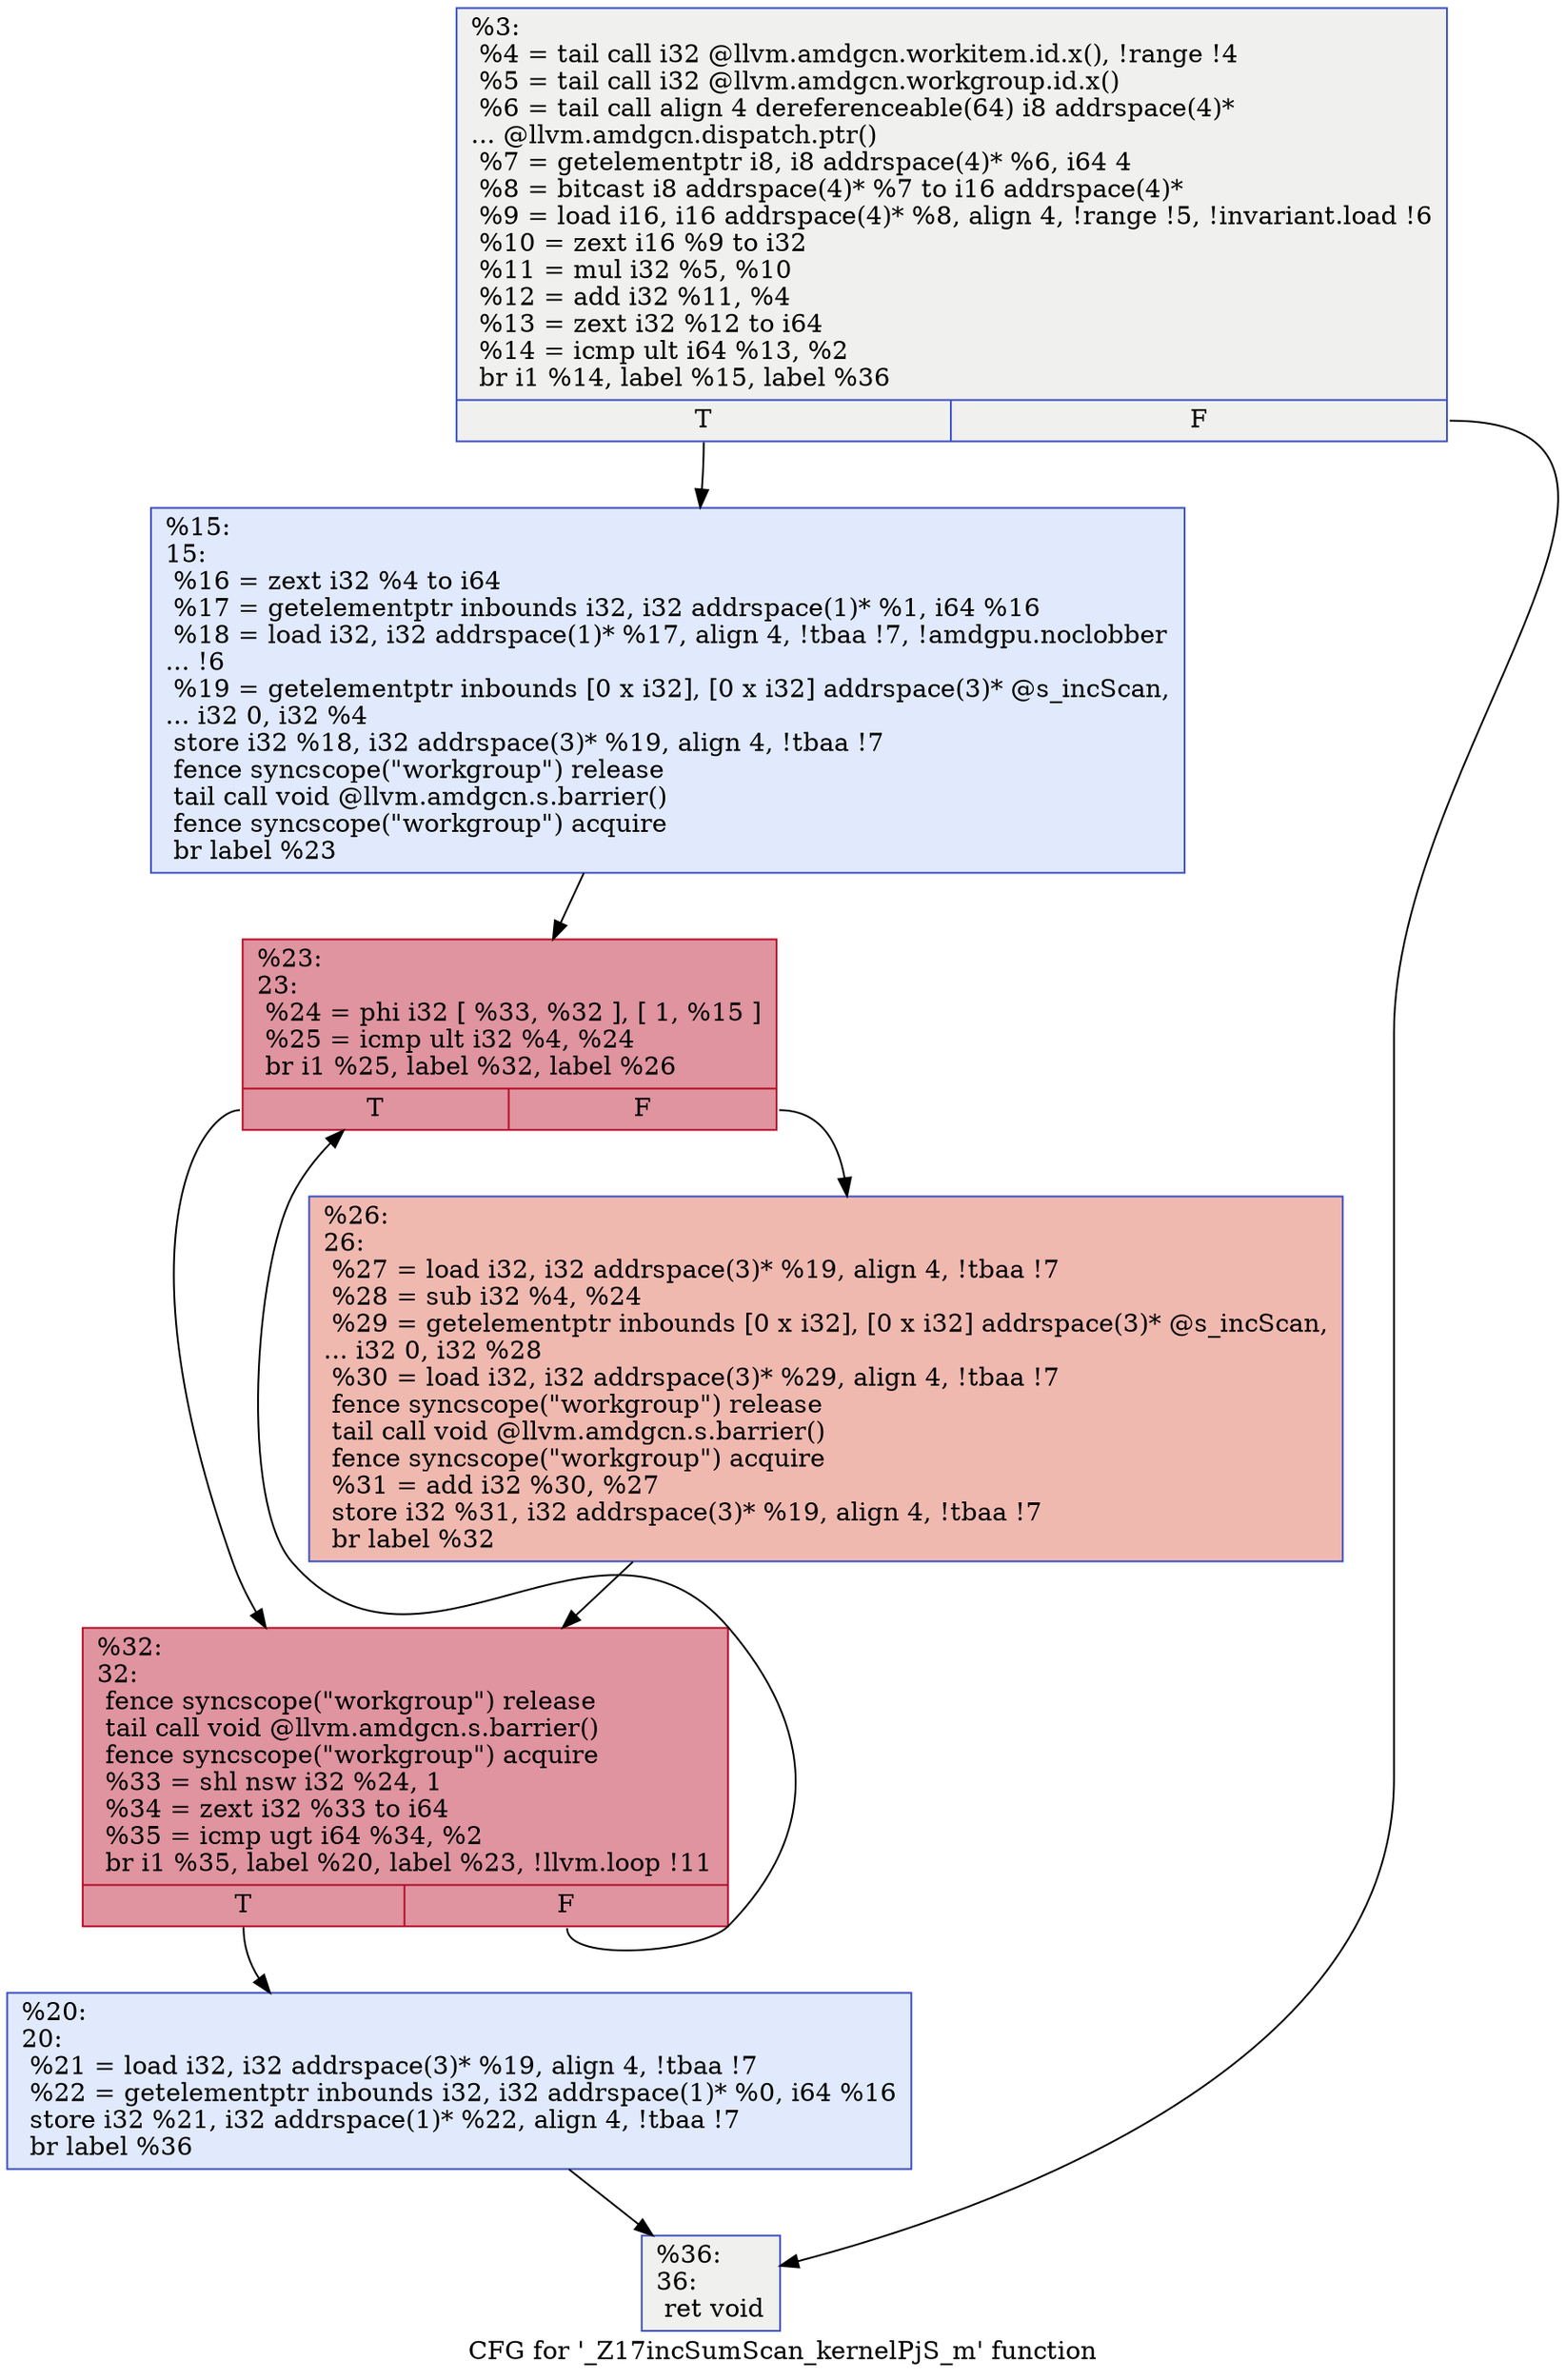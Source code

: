 digraph "CFG for '_Z17incSumScan_kernelPjS_m' function" {
	label="CFG for '_Z17incSumScan_kernelPjS_m' function";

	Node0x60ced70 [shape=record,color="#3d50c3ff", style=filled, fillcolor="#dedcdb70",label="{%3:\l  %4 = tail call i32 @llvm.amdgcn.workitem.id.x(), !range !4\l  %5 = tail call i32 @llvm.amdgcn.workgroup.id.x()\l  %6 = tail call align 4 dereferenceable(64) i8 addrspace(4)*\l... @llvm.amdgcn.dispatch.ptr()\l  %7 = getelementptr i8, i8 addrspace(4)* %6, i64 4\l  %8 = bitcast i8 addrspace(4)* %7 to i16 addrspace(4)*\l  %9 = load i16, i16 addrspace(4)* %8, align 4, !range !5, !invariant.load !6\l  %10 = zext i16 %9 to i32\l  %11 = mul i32 %5, %10\l  %12 = add i32 %11, %4\l  %13 = zext i32 %12 to i64\l  %14 = icmp ult i64 %13, %2\l  br i1 %14, label %15, label %36\l|{<s0>T|<s1>F}}"];
	Node0x60ced70:s0 -> Node0x60cfb00;
	Node0x60ced70:s1 -> Node0x60d0d70;
	Node0x60cfb00 [shape=record,color="#3d50c3ff", style=filled, fillcolor="#b9d0f970",label="{%15:\l15:                                               \l  %16 = zext i32 %4 to i64\l  %17 = getelementptr inbounds i32, i32 addrspace(1)* %1, i64 %16\l  %18 = load i32, i32 addrspace(1)* %17, align 4, !tbaa !7, !amdgpu.noclobber\l... !6\l  %19 = getelementptr inbounds [0 x i32], [0 x i32] addrspace(3)* @s_incScan,\l... i32 0, i32 %4\l  store i32 %18, i32 addrspace(3)* %19, align 4, !tbaa !7\l  fence syncscope(\"workgroup\") release\l  tail call void @llvm.amdgcn.s.barrier()\l  fence syncscope(\"workgroup\") acquire\l  br label %23\l}"];
	Node0x60cfb00 -> Node0x60d22b0;
	Node0x60d23b0 [shape=record,color="#3d50c3ff", style=filled, fillcolor="#b9d0f970",label="{%20:\l20:                                               \l  %21 = load i32, i32 addrspace(3)* %19, align 4, !tbaa !7\l  %22 = getelementptr inbounds i32, i32 addrspace(1)* %0, i64 %16\l  store i32 %21, i32 addrspace(1)* %22, align 4, !tbaa !7\l  br label %36\l}"];
	Node0x60d23b0 -> Node0x60d0d70;
	Node0x60d22b0 [shape=record,color="#b70d28ff", style=filled, fillcolor="#b70d2870",label="{%23:\l23:                                               \l  %24 = phi i32 [ %33, %32 ], [ 1, %15 ]\l  %25 = icmp ult i32 %4, %24\l  br i1 %25, label %32, label %26\l|{<s0>T|<s1>F}}"];
	Node0x60d22b0:s0 -> Node0x60d2650;
	Node0x60d22b0:s1 -> Node0x60d2810;
	Node0x60d2810 [shape=record,color="#3d50c3ff", style=filled, fillcolor="#de614d70",label="{%26:\l26:                                               \l  %27 = load i32, i32 addrspace(3)* %19, align 4, !tbaa !7\l  %28 = sub i32 %4, %24\l  %29 = getelementptr inbounds [0 x i32], [0 x i32] addrspace(3)* @s_incScan,\l... i32 0, i32 %28\l  %30 = load i32, i32 addrspace(3)* %29, align 4, !tbaa !7\l  fence syncscope(\"workgroup\") release\l  tail call void @llvm.amdgcn.s.barrier()\l  fence syncscope(\"workgroup\") acquire\l  %31 = add i32 %30, %27\l  store i32 %31, i32 addrspace(3)* %19, align 4, !tbaa !7\l  br label %32\l}"];
	Node0x60d2810 -> Node0x60d2650;
	Node0x60d2650 [shape=record,color="#b70d28ff", style=filled, fillcolor="#b70d2870",label="{%32:\l32:                                               \l  fence syncscope(\"workgroup\") release\l  tail call void @llvm.amdgcn.s.barrier()\l  fence syncscope(\"workgroup\") acquire\l  %33 = shl nsw i32 %24, 1\l  %34 = zext i32 %33 to i64\l  %35 = icmp ugt i64 %34, %2\l  br i1 %35, label %20, label %23, !llvm.loop !11\l|{<s0>T|<s1>F}}"];
	Node0x60d2650:s0 -> Node0x60d23b0;
	Node0x60d2650:s1 -> Node0x60d22b0;
	Node0x60d0d70 [shape=record,color="#3d50c3ff", style=filled, fillcolor="#dedcdb70",label="{%36:\l36:                                               \l  ret void\l}"];
}

